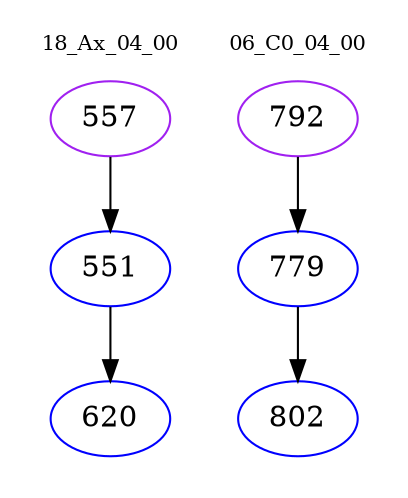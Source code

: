 digraph{
subgraph cluster_0 {
color = white
label = "18_Ax_04_00";
fontsize=10;
T0_557 [label="557", color="purple"]
T0_557 -> T0_551 [color="black"]
T0_551 [label="551", color="blue"]
T0_551 -> T0_620 [color="black"]
T0_620 [label="620", color="blue"]
}
subgraph cluster_1 {
color = white
label = "06_C0_04_00";
fontsize=10;
T1_792 [label="792", color="purple"]
T1_792 -> T1_779 [color="black"]
T1_779 [label="779", color="blue"]
T1_779 -> T1_802 [color="black"]
T1_802 [label="802", color="blue"]
}
}
